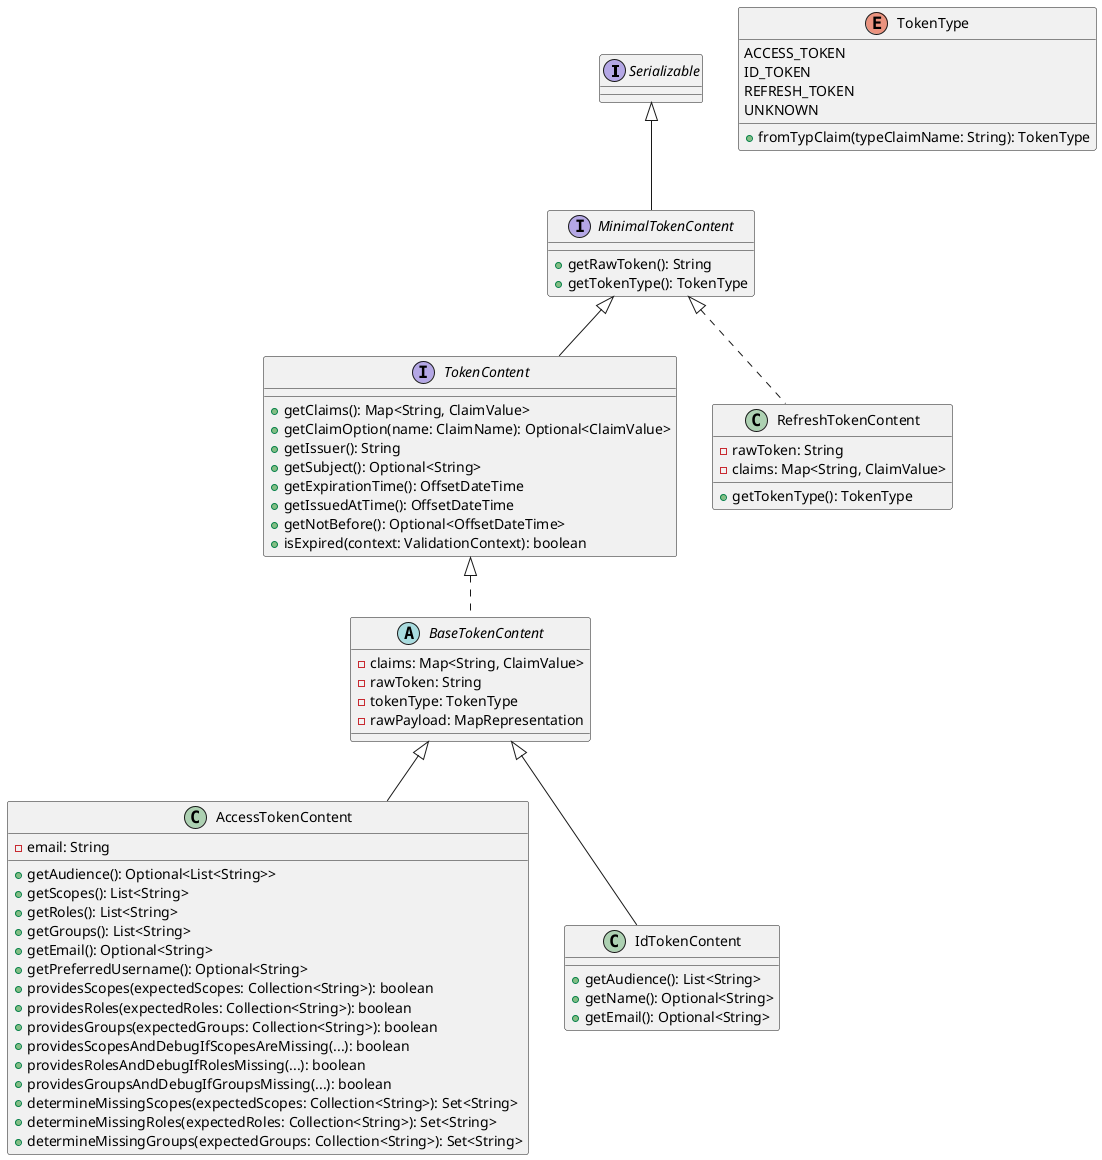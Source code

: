 @startuml

interface "Serializable" as Serializable {
}

interface "MinimalTokenContent" as MinimalTokenContent {
  +getRawToken(): String
  +getTokenType(): TokenType
}

interface "TokenContent" as TokenContent {
  +getClaims(): Map<String, ClaimValue>
  +getClaimOption(name: ClaimName): Optional<ClaimValue>
  +getIssuer(): String
  +getSubject(): Optional<String>
  +getExpirationTime(): OffsetDateTime
  +getIssuedAtTime(): OffsetDateTime
  +getNotBefore(): Optional<OffsetDateTime>
  +isExpired(context: ValidationContext): boolean
}

abstract class "BaseTokenContent" as BaseTokenContent {
  -claims: Map<String, ClaimValue>
  -rawToken: String
  -tokenType: TokenType
  -rawPayload: MapRepresentation
}

class "AccessTokenContent" as AccessTokenContent {
  -email: String
  +getAudience(): Optional<List<String>>
  +getScopes(): List<String>
  +getRoles(): List<String>
  +getGroups(): List<String>
  +getEmail(): Optional<String>
  +getPreferredUsername(): Optional<String>
  +providesScopes(expectedScopes: Collection<String>): boolean
  +providesRoles(expectedRoles: Collection<String>): boolean
  +providesGroups(expectedGroups: Collection<String>): boolean
  +providesScopesAndDebugIfScopesAreMissing(...): boolean
  +providesRolesAndDebugIfRolesMissing(...): boolean
  +providesGroupsAndDebugIfGroupsMissing(...): boolean
  +determineMissingScopes(expectedScopes: Collection<String>): Set<String>
  +determineMissingRoles(expectedRoles: Collection<String>): Set<String>
  +determineMissingGroups(expectedGroups: Collection<String>): Set<String>
}

class "IdTokenContent" as IdTokenContent {
  +getAudience(): List<String>
  +getName(): Optional<String>
  +getEmail(): Optional<String>
}

class "RefreshTokenContent" as RefreshTokenContent {
  -rawToken: String
  -claims: Map<String, ClaimValue>
  +getTokenType(): TokenType
}

enum "TokenType" as TokenType {
  ACCESS_TOKEN
  ID_TOKEN
  REFRESH_TOKEN
  UNKNOWN
  +fromTypClaim(typeClaimName: String): TokenType
}

Serializable <|-- MinimalTokenContent
MinimalTokenContent <|-- TokenContent
TokenContent <|.. BaseTokenContent
MinimalTokenContent <|.. RefreshTokenContent
BaseTokenContent <|-- AccessTokenContent
BaseTokenContent <|-- IdTokenContent

@enduml
